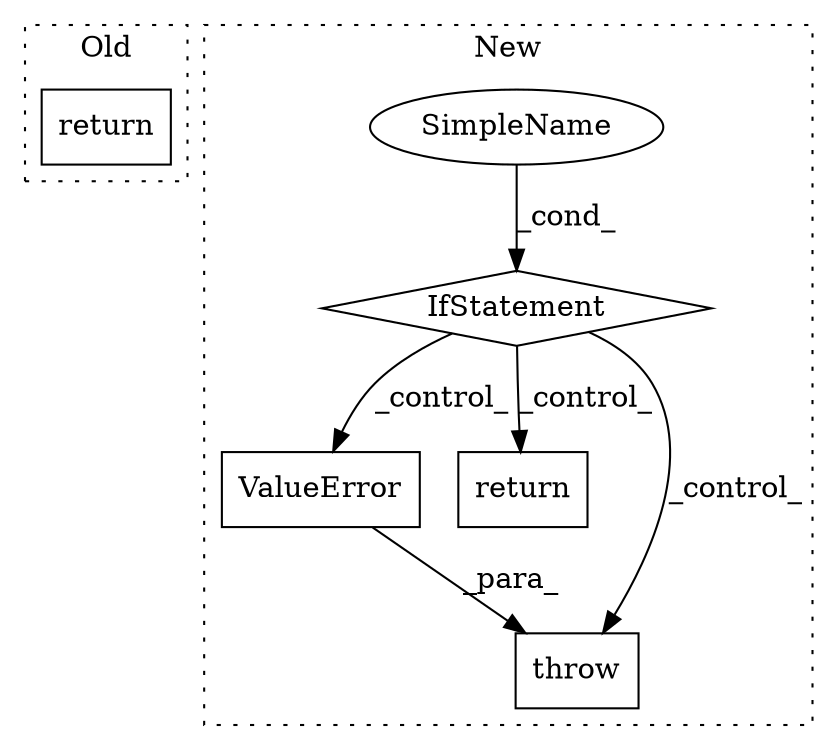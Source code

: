digraph G {
subgraph cluster0 {
1 [label="return" a="41" s="8865" l="7" shape="box"];
label = "Old";
style="dotted";
}
subgraph cluster1 {
2 [label="ValueError" a="32" s="6809,6873" l="11,1" shape="box"];
3 [label="SimpleName" a="42" s="" l="" shape="ellipse"];
4 [label="return" a="41" s="6462" l="7" shape="box"];
5 [label="IfStatement" a="25" s="6415,6450" l="4,2" shape="diamond"];
6 [label="throw" a="53" s="6803" l="6" shape="box"];
label = "New";
style="dotted";
}
2 -> 6 [label="_para_"];
3 -> 5 [label="_cond_"];
5 -> 4 [label="_control_"];
5 -> 2 [label="_control_"];
5 -> 6 [label="_control_"];
}